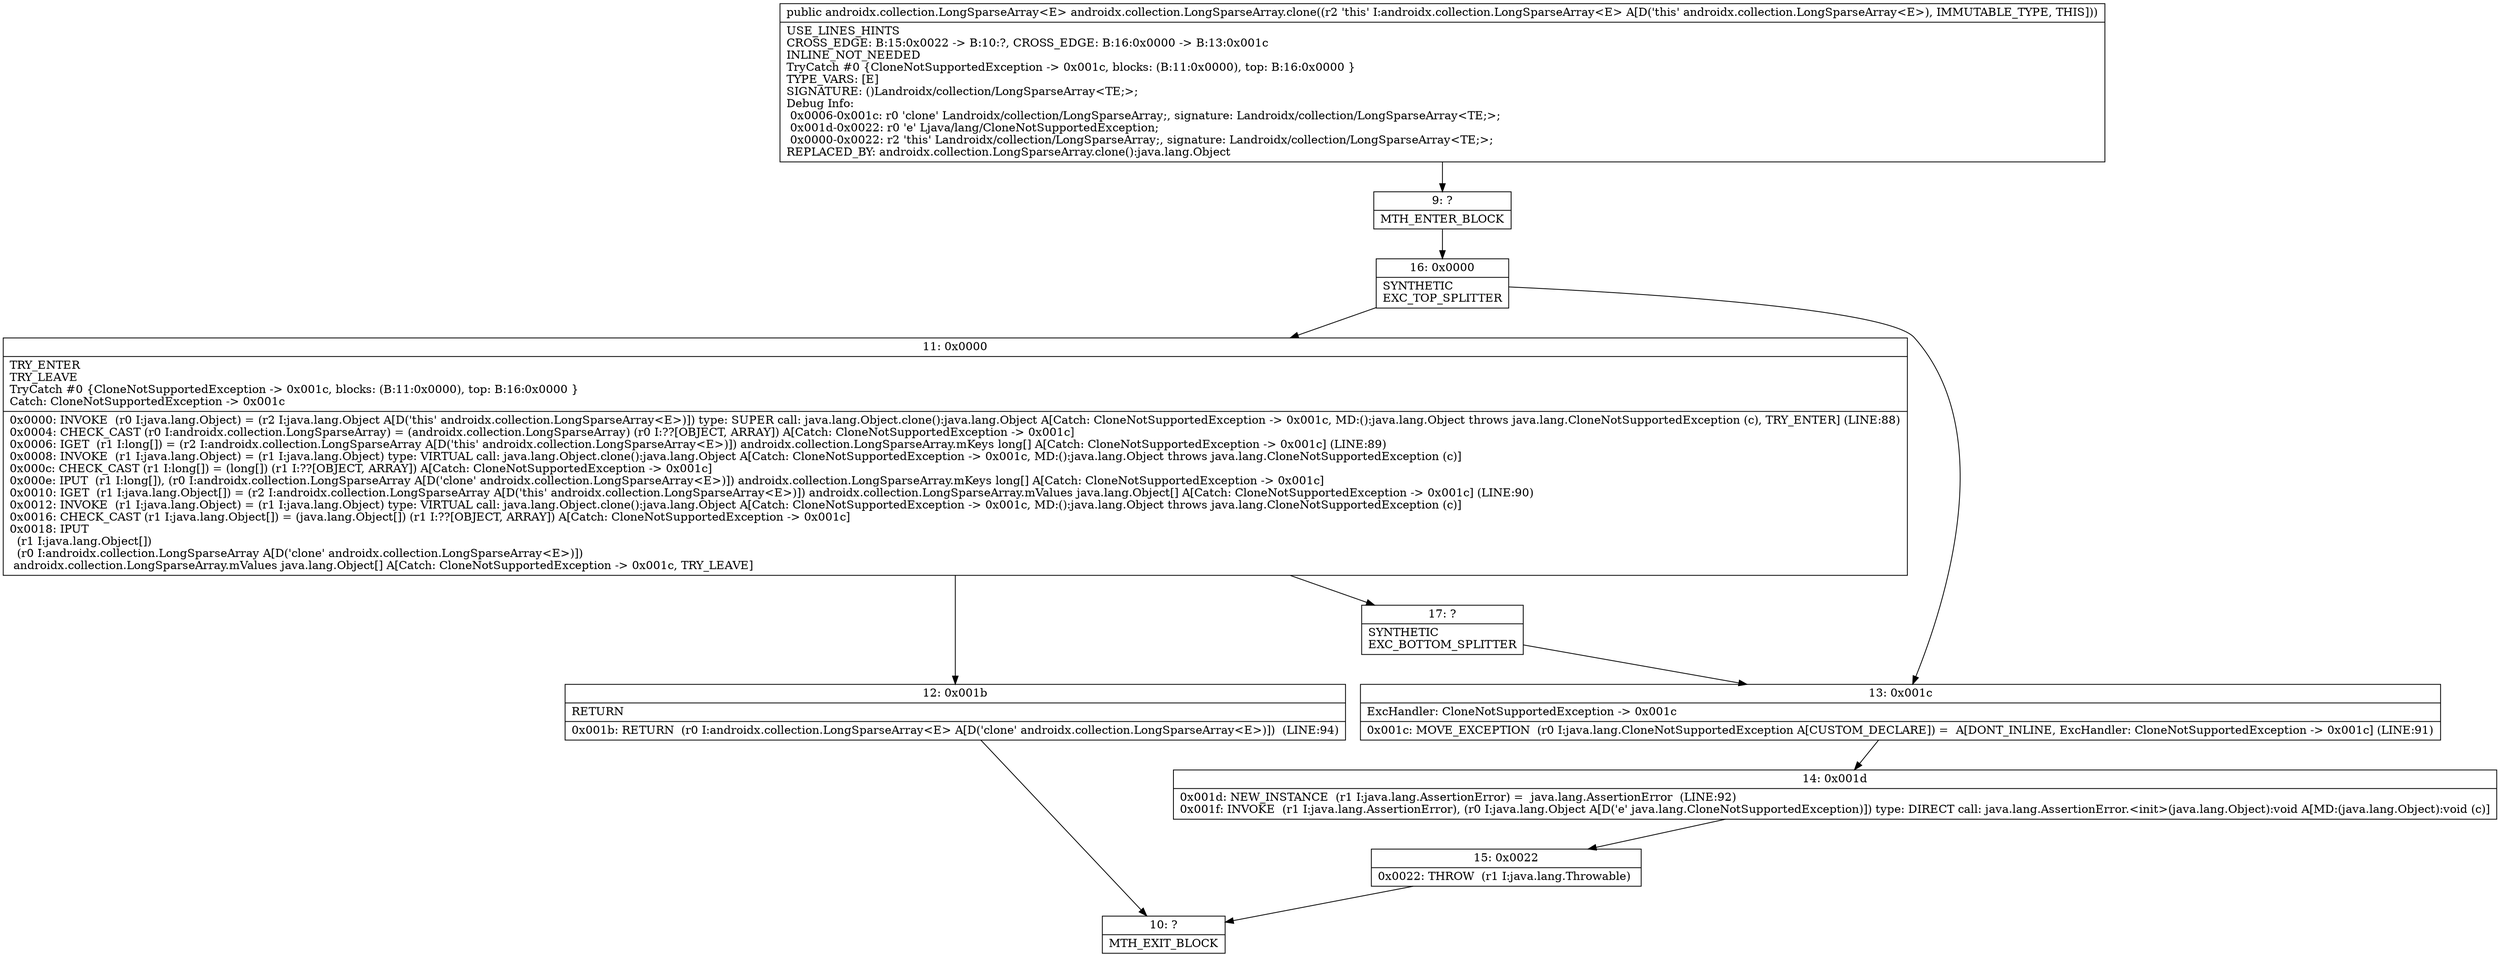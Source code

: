 digraph "CFG forandroidx.collection.LongSparseArray.clone()Landroidx\/collection\/LongSparseArray;" {
Node_9 [shape=record,label="{9\:\ ?|MTH_ENTER_BLOCK\l}"];
Node_16 [shape=record,label="{16\:\ 0x0000|SYNTHETIC\lEXC_TOP_SPLITTER\l}"];
Node_11 [shape=record,label="{11\:\ 0x0000|TRY_ENTER\lTRY_LEAVE\lTryCatch #0 \{CloneNotSupportedException \-\> 0x001c, blocks: (B:11:0x0000), top: B:16:0x0000 \}\lCatch: CloneNotSupportedException \-\> 0x001c\l|0x0000: INVOKE  (r0 I:java.lang.Object) = (r2 I:java.lang.Object A[D('this' androidx.collection.LongSparseArray\<E\>)]) type: SUPER call: java.lang.Object.clone():java.lang.Object A[Catch: CloneNotSupportedException \-\> 0x001c, MD:():java.lang.Object throws java.lang.CloneNotSupportedException (c), TRY_ENTER] (LINE:88)\l0x0004: CHECK_CAST (r0 I:androidx.collection.LongSparseArray) = (androidx.collection.LongSparseArray) (r0 I:??[OBJECT, ARRAY]) A[Catch: CloneNotSupportedException \-\> 0x001c]\l0x0006: IGET  (r1 I:long[]) = (r2 I:androidx.collection.LongSparseArray A[D('this' androidx.collection.LongSparseArray\<E\>)]) androidx.collection.LongSparseArray.mKeys long[] A[Catch: CloneNotSupportedException \-\> 0x001c] (LINE:89)\l0x0008: INVOKE  (r1 I:java.lang.Object) = (r1 I:java.lang.Object) type: VIRTUAL call: java.lang.Object.clone():java.lang.Object A[Catch: CloneNotSupportedException \-\> 0x001c, MD:():java.lang.Object throws java.lang.CloneNotSupportedException (c)]\l0x000c: CHECK_CAST (r1 I:long[]) = (long[]) (r1 I:??[OBJECT, ARRAY]) A[Catch: CloneNotSupportedException \-\> 0x001c]\l0x000e: IPUT  (r1 I:long[]), (r0 I:androidx.collection.LongSparseArray A[D('clone' androidx.collection.LongSparseArray\<E\>)]) androidx.collection.LongSparseArray.mKeys long[] A[Catch: CloneNotSupportedException \-\> 0x001c]\l0x0010: IGET  (r1 I:java.lang.Object[]) = (r2 I:androidx.collection.LongSparseArray A[D('this' androidx.collection.LongSparseArray\<E\>)]) androidx.collection.LongSparseArray.mValues java.lang.Object[] A[Catch: CloneNotSupportedException \-\> 0x001c] (LINE:90)\l0x0012: INVOKE  (r1 I:java.lang.Object) = (r1 I:java.lang.Object) type: VIRTUAL call: java.lang.Object.clone():java.lang.Object A[Catch: CloneNotSupportedException \-\> 0x001c, MD:():java.lang.Object throws java.lang.CloneNotSupportedException (c)]\l0x0016: CHECK_CAST (r1 I:java.lang.Object[]) = (java.lang.Object[]) (r1 I:??[OBJECT, ARRAY]) A[Catch: CloneNotSupportedException \-\> 0x001c]\l0x0018: IPUT  \l  (r1 I:java.lang.Object[])\l  (r0 I:androidx.collection.LongSparseArray A[D('clone' androidx.collection.LongSparseArray\<E\>)])\l androidx.collection.LongSparseArray.mValues java.lang.Object[] A[Catch: CloneNotSupportedException \-\> 0x001c, TRY_LEAVE]\l}"];
Node_12 [shape=record,label="{12\:\ 0x001b|RETURN\l|0x001b: RETURN  (r0 I:androidx.collection.LongSparseArray\<E\> A[D('clone' androidx.collection.LongSparseArray\<E\>)])  (LINE:94)\l}"];
Node_10 [shape=record,label="{10\:\ ?|MTH_EXIT_BLOCK\l}"];
Node_17 [shape=record,label="{17\:\ ?|SYNTHETIC\lEXC_BOTTOM_SPLITTER\l}"];
Node_13 [shape=record,label="{13\:\ 0x001c|ExcHandler: CloneNotSupportedException \-\> 0x001c\l|0x001c: MOVE_EXCEPTION  (r0 I:java.lang.CloneNotSupportedException A[CUSTOM_DECLARE]) =  A[DONT_INLINE, ExcHandler: CloneNotSupportedException \-\> 0x001c] (LINE:91)\l}"];
Node_14 [shape=record,label="{14\:\ 0x001d|0x001d: NEW_INSTANCE  (r1 I:java.lang.AssertionError) =  java.lang.AssertionError  (LINE:92)\l0x001f: INVOKE  (r1 I:java.lang.AssertionError), (r0 I:java.lang.Object A[D('e' java.lang.CloneNotSupportedException)]) type: DIRECT call: java.lang.AssertionError.\<init\>(java.lang.Object):void A[MD:(java.lang.Object):void (c)]\l}"];
Node_15 [shape=record,label="{15\:\ 0x0022|0x0022: THROW  (r1 I:java.lang.Throwable) \l}"];
MethodNode[shape=record,label="{public androidx.collection.LongSparseArray\<E\> androidx.collection.LongSparseArray.clone((r2 'this' I:androidx.collection.LongSparseArray\<E\> A[D('this' androidx.collection.LongSparseArray\<E\>), IMMUTABLE_TYPE, THIS]))  | USE_LINES_HINTS\lCROSS_EDGE: B:15:0x0022 \-\> B:10:?, CROSS_EDGE: B:16:0x0000 \-\> B:13:0x001c\lINLINE_NOT_NEEDED\lTryCatch #0 \{CloneNotSupportedException \-\> 0x001c, blocks: (B:11:0x0000), top: B:16:0x0000 \}\lTYPE_VARS: [E]\lSIGNATURE: ()Landroidx\/collection\/LongSparseArray\<TE;\>;\lDebug Info:\l  0x0006\-0x001c: r0 'clone' Landroidx\/collection\/LongSparseArray;, signature: Landroidx\/collection\/LongSparseArray\<TE;\>;\l  0x001d\-0x0022: r0 'e' Ljava\/lang\/CloneNotSupportedException;\l  0x0000\-0x0022: r2 'this' Landroidx\/collection\/LongSparseArray;, signature: Landroidx\/collection\/LongSparseArray\<TE;\>;\lREPLACED_BY: androidx.collection.LongSparseArray.clone():java.lang.Object\l}"];
MethodNode -> Node_9;Node_9 -> Node_16;
Node_16 -> Node_11;
Node_16 -> Node_13;
Node_11 -> Node_12;
Node_11 -> Node_17;
Node_12 -> Node_10;
Node_17 -> Node_13;
Node_13 -> Node_14;
Node_14 -> Node_15;
Node_15 -> Node_10;
}

